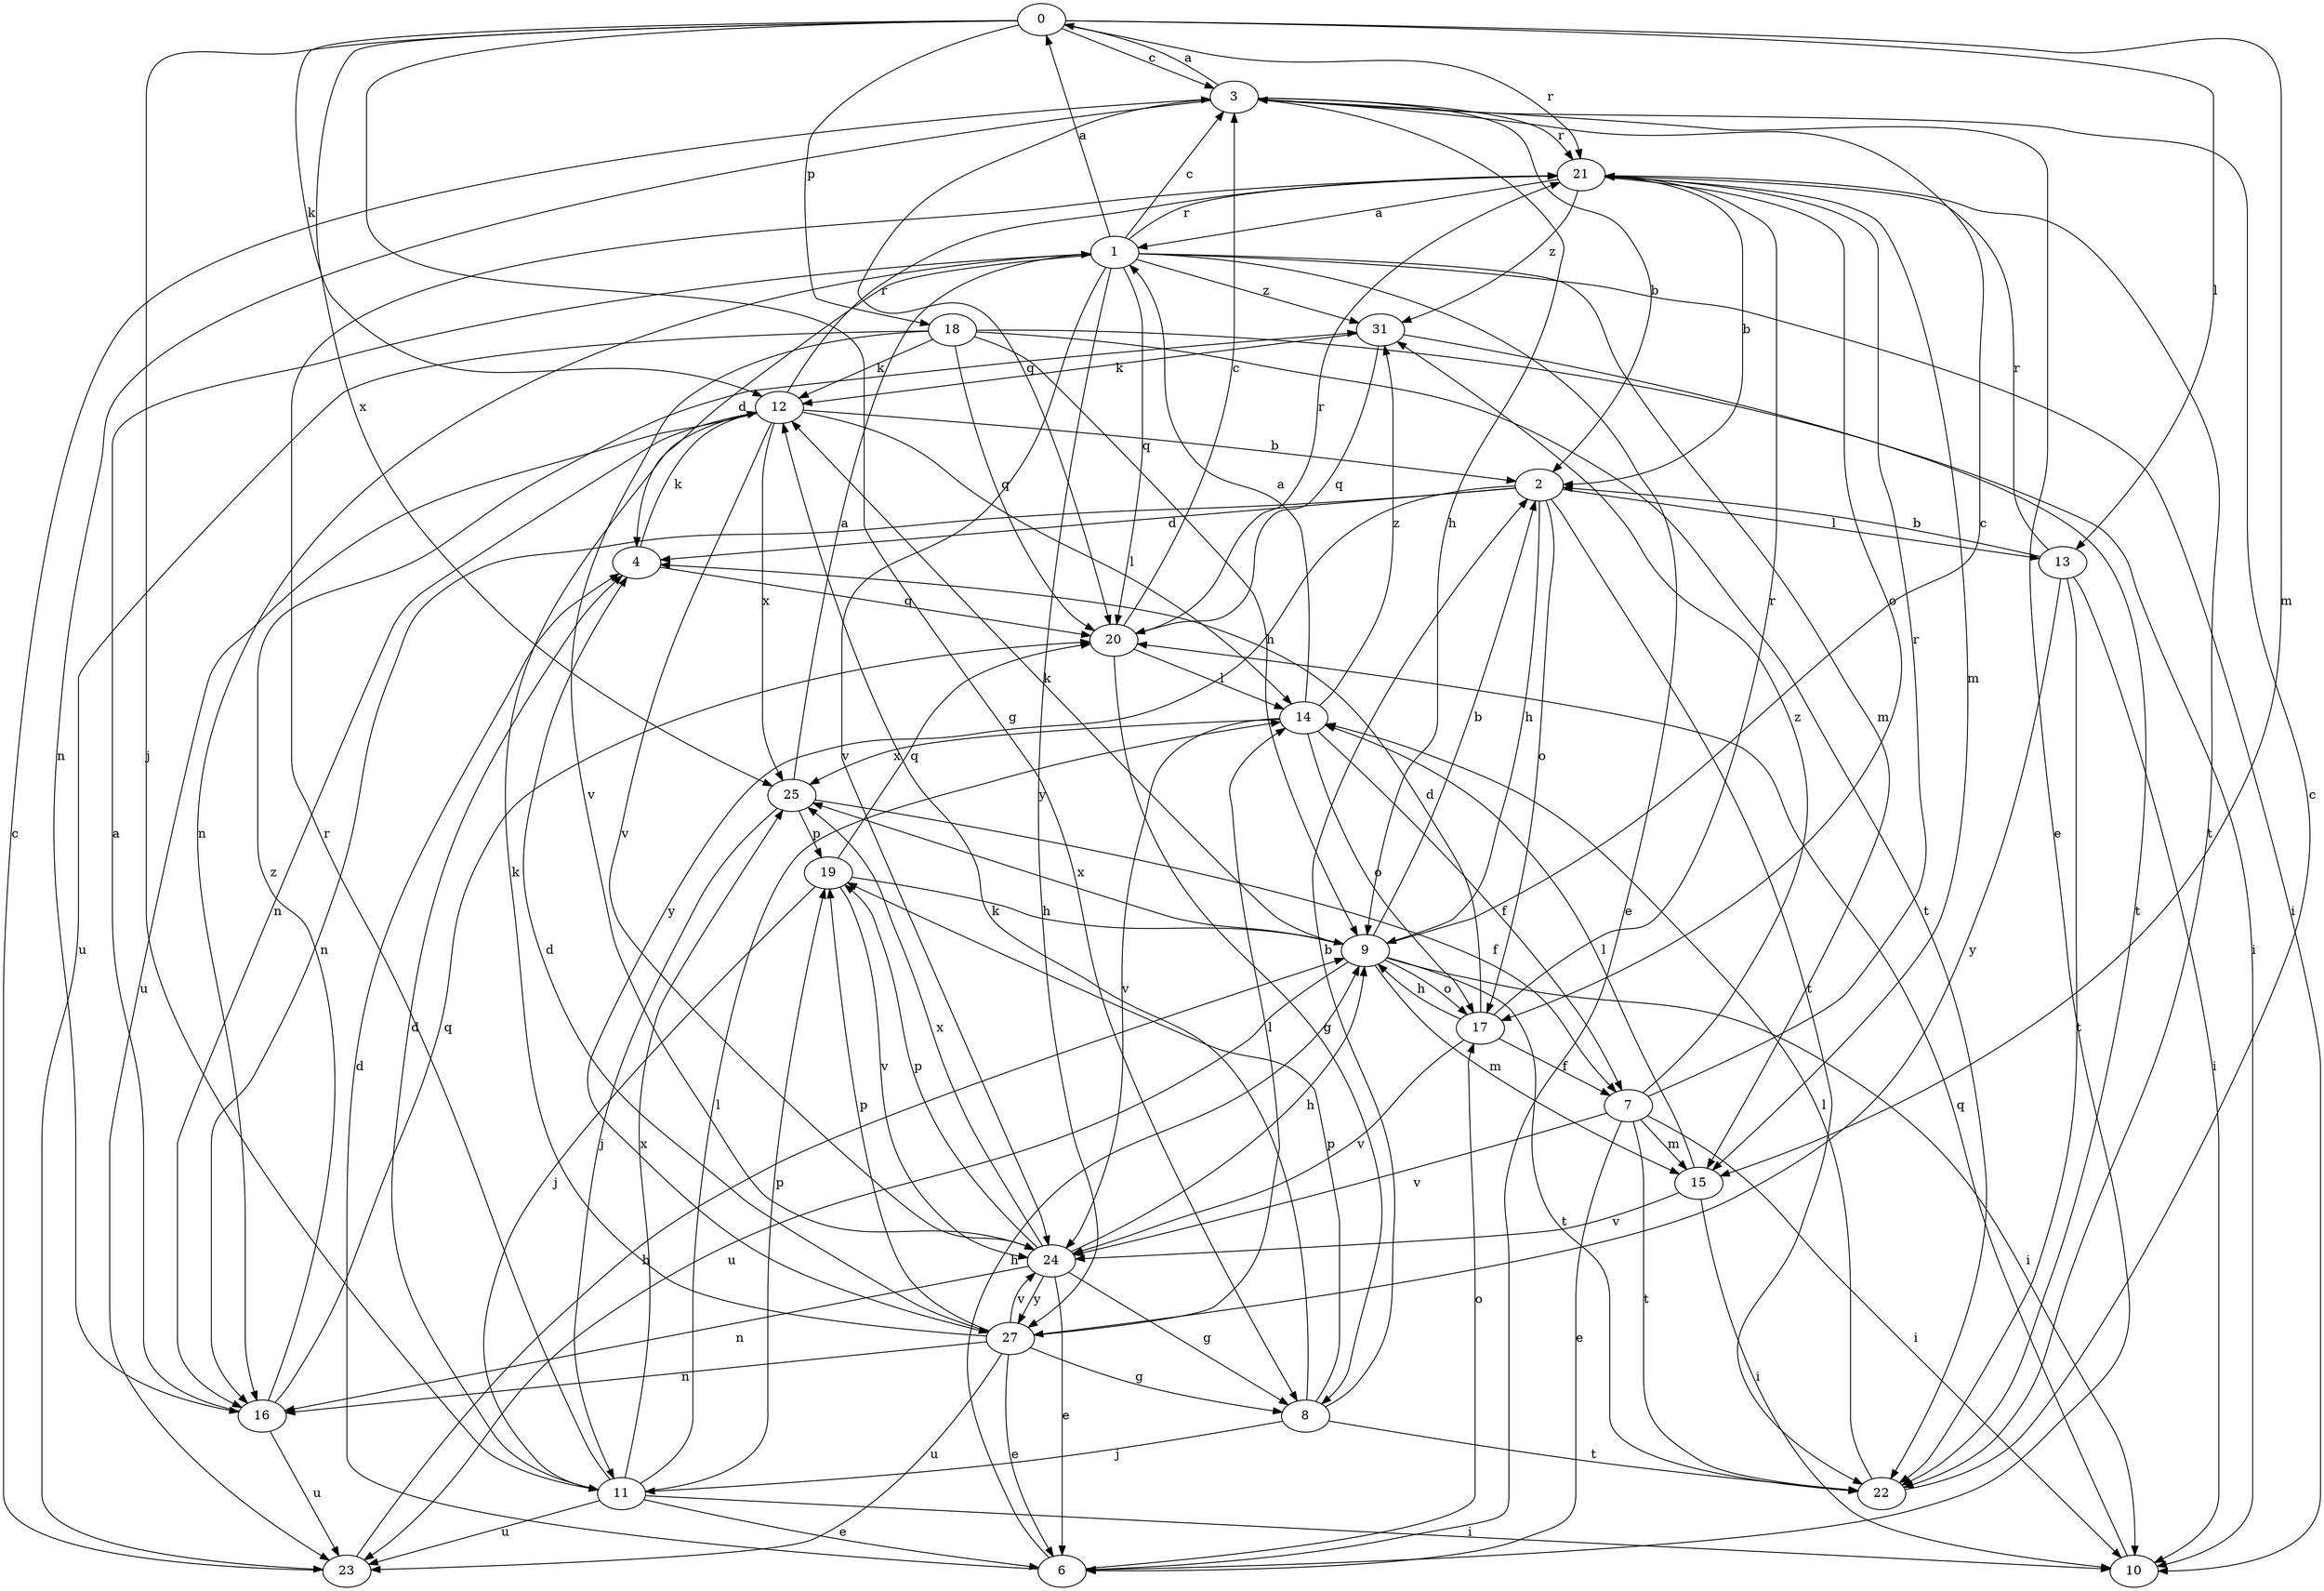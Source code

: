 strict digraph  {
0;
1;
2;
3;
4;
6;
7;
8;
9;
10;
11;
12;
13;
14;
15;
16;
17;
18;
19;
20;
21;
22;
23;
24;
25;
27;
31;
0 -> 3  [label=c];
0 -> 8  [label=g];
0 -> 11  [label=j];
0 -> 12  [label=k];
0 -> 13  [label=l];
0 -> 15  [label=m];
0 -> 18  [label=p];
0 -> 21  [label=r];
0 -> 25  [label=x];
1 -> 0  [label=a];
1 -> 3  [label=c];
1 -> 4  [label=d];
1 -> 6  [label=e];
1 -> 10  [label=i];
1 -> 15  [label=m];
1 -> 16  [label=n];
1 -> 20  [label=q];
1 -> 21  [label=r];
1 -> 24  [label=v];
1 -> 27  [label=y];
1 -> 31  [label=z];
2 -> 4  [label=d];
2 -> 9  [label=h];
2 -> 13  [label=l];
2 -> 16  [label=n];
2 -> 17  [label=o];
2 -> 22  [label=t];
2 -> 27  [label=y];
3 -> 0  [label=a];
3 -> 2  [label=b];
3 -> 6  [label=e];
3 -> 9  [label=h];
3 -> 16  [label=n];
3 -> 20  [label=q];
3 -> 21  [label=r];
4 -> 12  [label=k];
4 -> 20  [label=q];
6 -> 4  [label=d];
6 -> 9  [label=h];
6 -> 17  [label=o];
7 -> 6  [label=e];
7 -> 10  [label=i];
7 -> 15  [label=m];
7 -> 21  [label=r];
7 -> 22  [label=t];
7 -> 24  [label=v];
7 -> 31  [label=z];
8 -> 2  [label=b];
8 -> 11  [label=j];
8 -> 12  [label=k];
8 -> 19  [label=p];
8 -> 22  [label=t];
9 -> 2  [label=b];
9 -> 3  [label=c];
9 -> 10  [label=i];
9 -> 12  [label=k];
9 -> 15  [label=m];
9 -> 17  [label=o];
9 -> 22  [label=t];
9 -> 23  [label=u];
9 -> 25  [label=x];
10 -> 20  [label=q];
11 -> 4  [label=d];
11 -> 6  [label=e];
11 -> 10  [label=i];
11 -> 14  [label=l];
11 -> 19  [label=p];
11 -> 21  [label=r];
11 -> 23  [label=u];
11 -> 25  [label=x];
12 -> 2  [label=b];
12 -> 14  [label=l];
12 -> 16  [label=n];
12 -> 21  [label=r];
12 -> 23  [label=u];
12 -> 24  [label=v];
12 -> 25  [label=x];
13 -> 2  [label=b];
13 -> 10  [label=i];
13 -> 21  [label=r];
13 -> 22  [label=t];
13 -> 27  [label=y];
14 -> 1  [label=a];
14 -> 7  [label=f];
14 -> 17  [label=o];
14 -> 24  [label=v];
14 -> 25  [label=x];
14 -> 31  [label=z];
15 -> 10  [label=i];
15 -> 14  [label=l];
15 -> 24  [label=v];
16 -> 1  [label=a];
16 -> 20  [label=q];
16 -> 23  [label=u];
16 -> 31  [label=z];
17 -> 4  [label=d];
17 -> 7  [label=f];
17 -> 9  [label=h];
17 -> 21  [label=r];
17 -> 24  [label=v];
18 -> 9  [label=h];
18 -> 10  [label=i];
18 -> 12  [label=k];
18 -> 20  [label=q];
18 -> 22  [label=t];
18 -> 23  [label=u];
18 -> 24  [label=v];
19 -> 9  [label=h];
19 -> 11  [label=j];
19 -> 20  [label=q];
19 -> 24  [label=v];
20 -> 3  [label=c];
20 -> 8  [label=g];
20 -> 14  [label=l];
20 -> 21  [label=r];
21 -> 1  [label=a];
21 -> 2  [label=b];
21 -> 15  [label=m];
21 -> 17  [label=o];
21 -> 22  [label=t];
21 -> 31  [label=z];
22 -> 3  [label=c];
22 -> 14  [label=l];
23 -> 3  [label=c];
23 -> 9  [label=h];
24 -> 6  [label=e];
24 -> 8  [label=g];
24 -> 9  [label=h];
24 -> 16  [label=n];
24 -> 19  [label=p];
24 -> 25  [label=x];
24 -> 27  [label=y];
25 -> 1  [label=a];
25 -> 7  [label=f];
25 -> 11  [label=j];
25 -> 19  [label=p];
27 -> 4  [label=d];
27 -> 6  [label=e];
27 -> 8  [label=g];
27 -> 12  [label=k];
27 -> 14  [label=l];
27 -> 16  [label=n];
27 -> 19  [label=p];
27 -> 23  [label=u];
27 -> 24  [label=v];
31 -> 12  [label=k];
31 -> 20  [label=q];
31 -> 22  [label=t];
}
